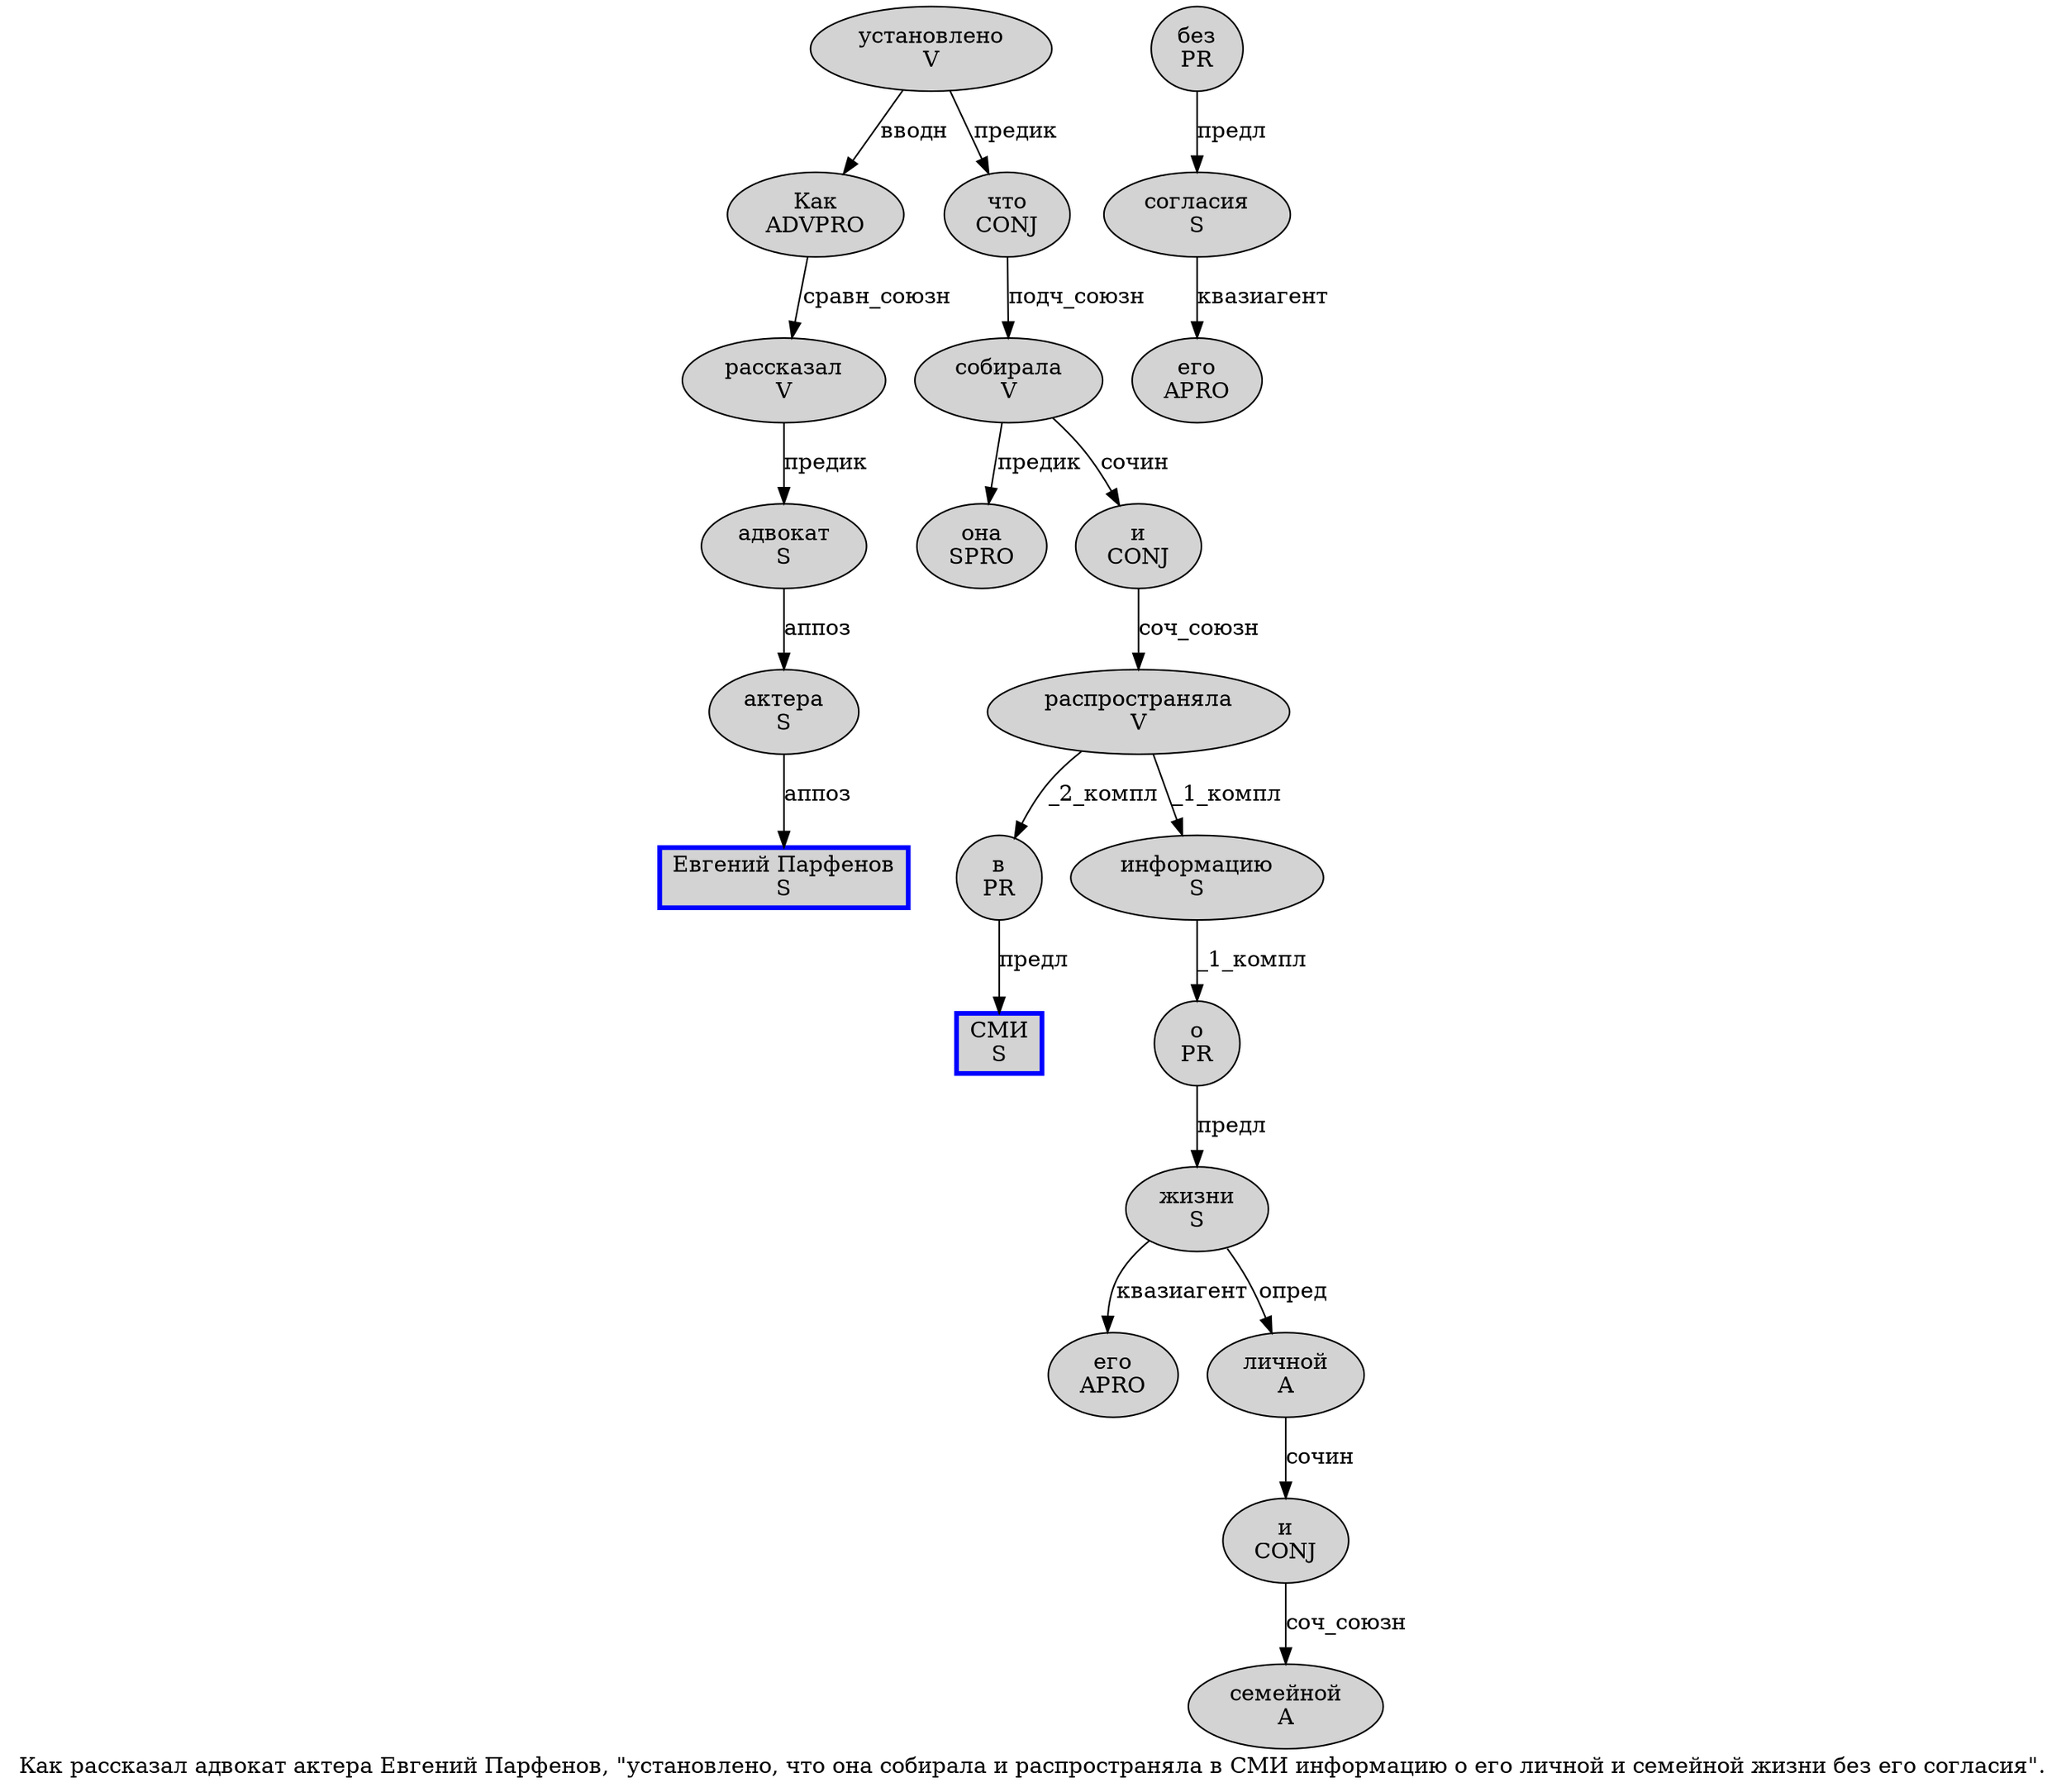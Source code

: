 digraph SENTENCE_10 {
	graph [label="Как рассказал адвокат актера Евгений Парфенов, \"установлено, что она собирала и распространяла в СМИ информацию о его личной и семейной жизни без его согласия\"."]
	node [style=filled]
		0 [label="Как
ADVPRO" color="" fillcolor=lightgray penwidth=1 shape=ellipse]
		1 [label="рассказал
V" color="" fillcolor=lightgray penwidth=1 shape=ellipse]
		2 [label="адвокат
S" color="" fillcolor=lightgray penwidth=1 shape=ellipse]
		3 [label="актера
S" color="" fillcolor=lightgray penwidth=1 shape=ellipse]
		4 [label="Евгений Парфенов
S" color=blue fillcolor=lightgray penwidth=3 shape=box]
		7 [label="установлено
V" color="" fillcolor=lightgray penwidth=1 shape=ellipse]
		9 [label="что
CONJ" color="" fillcolor=lightgray penwidth=1 shape=ellipse]
		10 [label="она
SPRO" color="" fillcolor=lightgray penwidth=1 shape=ellipse]
		11 [label="собирала
V" color="" fillcolor=lightgray penwidth=1 shape=ellipse]
		12 [label="и
CONJ" color="" fillcolor=lightgray penwidth=1 shape=ellipse]
		13 [label="распространяла
V" color="" fillcolor=lightgray penwidth=1 shape=ellipse]
		14 [label="в
PR" color="" fillcolor=lightgray penwidth=1 shape=ellipse]
		15 [label="СМИ
S" color=blue fillcolor=lightgray penwidth=3 shape=box]
		16 [label="информацию
S" color="" fillcolor=lightgray penwidth=1 shape=ellipse]
		17 [label="о
PR" color="" fillcolor=lightgray penwidth=1 shape=ellipse]
		18 [label="его
APRO" color="" fillcolor=lightgray penwidth=1 shape=ellipse]
		19 [label="личной
A" color="" fillcolor=lightgray penwidth=1 shape=ellipse]
		20 [label="и
CONJ" color="" fillcolor=lightgray penwidth=1 shape=ellipse]
		21 [label="семейной
A" color="" fillcolor=lightgray penwidth=1 shape=ellipse]
		22 [label="жизни
S" color="" fillcolor=lightgray penwidth=1 shape=ellipse]
		23 [label="без
PR" color="" fillcolor=lightgray penwidth=1 shape=ellipse]
		24 [label="его
APRO" color="" fillcolor=lightgray penwidth=1 shape=ellipse]
		25 [label="согласия
S" color="" fillcolor=lightgray penwidth=1 shape=ellipse]
			2 -> 3 [label="аппоз"]
			12 -> 13 [label="соч_союзн"]
			11 -> 10 [label="предик"]
			11 -> 12 [label="сочин"]
			13 -> 14 [label="_2_компл"]
			13 -> 16 [label="_1_компл"]
			7 -> 0 [label="вводн"]
			7 -> 9 [label="предик"]
			22 -> 18 [label="квазиагент"]
			22 -> 19 [label="опред"]
			19 -> 20 [label="сочин"]
			1 -> 2 [label="предик"]
			16 -> 17 [label="_1_компл"]
			0 -> 1 [label="сравн_союзн"]
			25 -> 24 [label="квазиагент"]
			14 -> 15 [label="предл"]
			3 -> 4 [label="аппоз"]
			9 -> 11 [label="подч_союзн"]
			17 -> 22 [label="предл"]
			23 -> 25 [label="предл"]
			20 -> 21 [label="соч_союзн"]
}